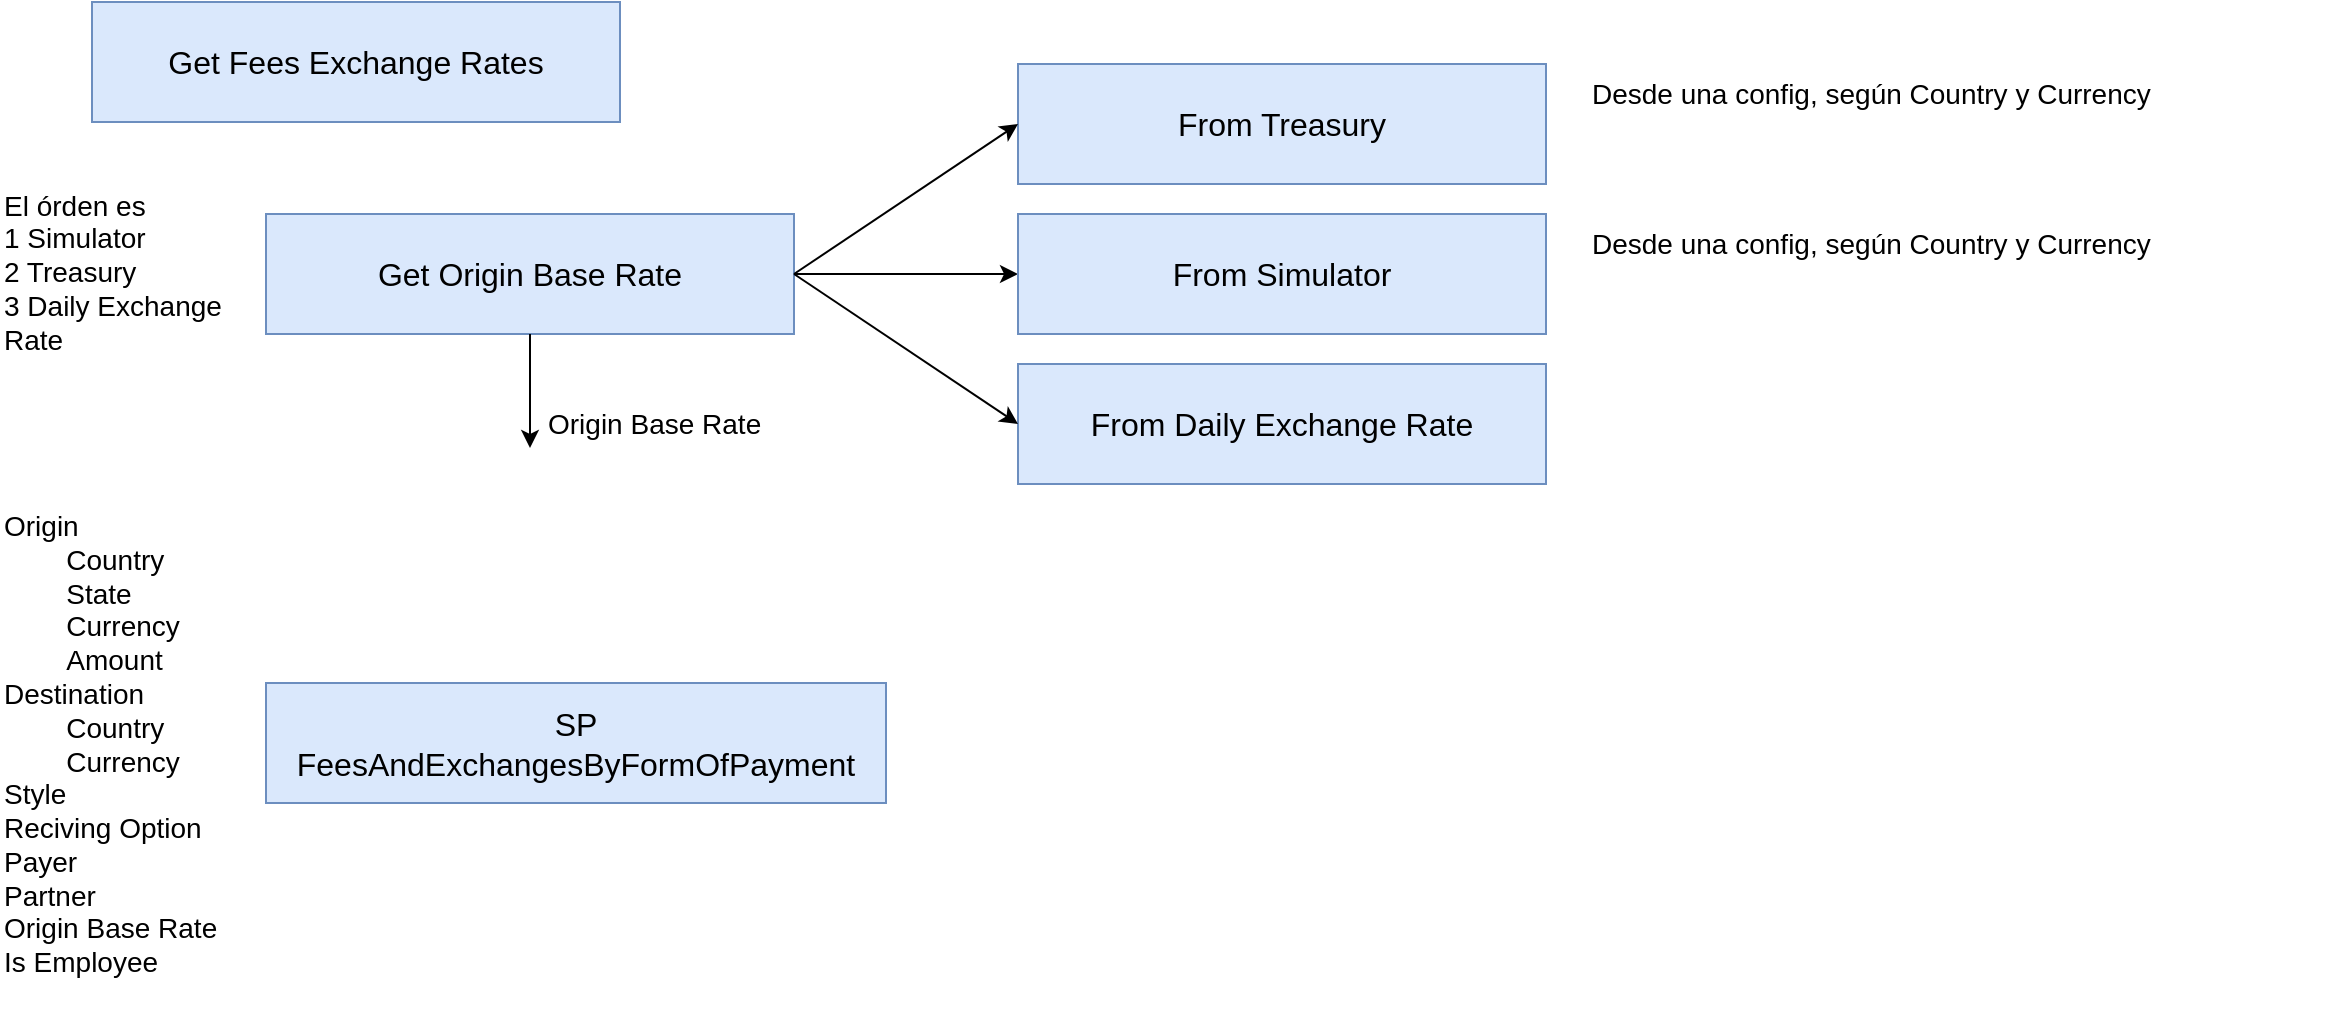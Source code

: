<mxfile version="21.6.6" type="github">
  <diagram name="Página-1" id="OCQVt_zFbdHCXUs0rtO8">
    <mxGraphModel dx="1834" dy="750" grid="0" gridSize="10" guides="1" tooltips="1" connect="1" arrows="1" fold="1" page="0" pageScale="1" pageWidth="827" pageHeight="1169" math="0" shadow="0">
      <root>
        <mxCell id="0" />
        <mxCell id="1" parent="0" />
        <mxCell id="3WI0bjOclUP90dEZoIG7-1" value="Get Fees Exchange Rates" style="rounded=0;whiteSpace=wrap;html=1;fontSize=16;fillColor=#dae8fc;strokeColor=#6c8ebf;" vertex="1" parent="1">
          <mxGeometry x="-133" y="86" width="264" height="60" as="geometry" />
        </mxCell>
        <mxCell id="3WI0bjOclUP90dEZoIG7-7" value="" style="edgeStyle=orthogonalEdgeStyle;rounded=0;orthogonalLoop=1;jettySize=auto;html=1;" edge="1" parent="1" source="3WI0bjOclUP90dEZoIG7-2" target="3WI0bjOclUP90dEZoIG7-4">
          <mxGeometry relative="1" as="geometry" />
        </mxCell>
        <mxCell id="3WI0bjOclUP90dEZoIG7-2" value="Get Origin Base Rate" style="rounded=0;whiteSpace=wrap;html=1;fontSize=16;fillColor=#dae8fc;strokeColor=#6c8ebf;" vertex="1" parent="1">
          <mxGeometry x="-46" y="192" width="264" height="60" as="geometry" />
        </mxCell>
        <mxCell id="3WI0bjOclUP90dEZoIG7-3" value="From Treasury" style="rounded=0;whiteSpace=wrap;html=1;fontSize=16;fillColor=#dae8fc;strokeColor=#6c8ebf;" vertex="1" parent="1">
          <mxGeometry x="330" y="117" width="264" height="60" as="geometry" />
        </mxCell>
        <mxCell id="3WI0bjOclUP90dEZoIG7-4" value="From Simulator" style="rounded=0;whiteSpace=wrap;html=1;fontSize=16;fillColor=#dae8fc;strokeColor=#6c8ebf;" vertex="1" parent="1">
          <mxGeometry x="330" y="192" width="264" height="60" as="geometry" />
        </mxCell>
        <mxCell id="3WI0bjOclUP90dEZoIG7-5" value="From Daily Exchange Rate" style="rounded=0;whiteSpace=wrap;html=1;fontSize=16;fillColor=#dae8fc;strokeColor=#6c8ebf;" vertex="1" parent="1">
          <mxGeometry x="330" y="267" width="264" height="60" as="geometry" />
        </mxCell>
        <mxCell id="3WI0bjOclUP90dEZoIG7-6" value="" style="endArrow=classic;html=1;rounded=0;entryX=0;entryY=0.5;entryDx=0;entryDy=0;exitX=1;exitY=0.5;exitDx=0;exitDy=0;" edge="1" parent="1" source="3WI0bjOclUP90dEZoIG7-2" target="3WI0bjOclUP90dEZoIG7-3">
          <mxGeometry width="50" height="50" relative="1" as="geometry">
            <mxPoint x="267" y="411" as="sourcePoint" />
            <mxPoint x="317" y="361" as="targetPoint" />
          </mxGeometry>
        </mxCell>
        <mxCell id="3WI0bjOclUP90dEZoIG7-8" value="" style="endArrow=classic;html=1;rounded=0;entryX=0;entryY=0.5;entryDx=0;entryDy=0;exitX=1;exitY=0.5;exitDx=0;exitDy=0;" edge="1" parent="1" source="3WI0bjOclUP90dEZoIG7-2" target="3WI0bjOclUP90dEZoIG7-5">
          <mxGeometry width="50" height="50" relative="1" as="geometry">
            <mxPoint x="267" y="411" as="sourcePoint" />
            <mxPoint x="317" y="361" as="targetPoint" />
          </mxGeometry>
        </mxCell>
        <mxCell id="3WI0bjOclUP90dEZoIG7-9" value="SP&lt;br&gt;FeesAndExchangesByFormOfPayment" style="rounded=0;whiteSpace=wrap;html=1;fontSize=16;fillColor=#dae8fc;strokeColor=#6c8ebf;" vertex="1" parent="1">
          <mxGeometry x="-46" y="426.5" width="310" height="60" as="geometry" />
        </mxCell>
        <mxCell id="3WI0bjOclUP90dEZoIG7-10" value="El órden es&amp;nbsp;&lt;br style=&quot;font-size: 14px;&quot;&gt;1 Simulator&lt;br style=&quot;font-size: 14px;&quot;&gt;2 Treasury&lt;br style=&quot;font-size: 14px;&quot;&gt;3 Daily Exchange Rate" style="text;html=1;strokeColor=none;fillColor=none;align=left;verticalAlign=middle;whiteSpace=wrap;rounded=0;fontSize=14;" vertex="1" parent="1">
          <mxGeometry x="-179" y="174" width="133" height="93" as="geometry" />
        </mxCell>
        <mxCell id="3WI0bjOclUP90dEZoIG7-11" value="Origin&lt;br&gt;&lt;span style=&quot;white-space: pre;&quot;&gt;&#x9;&lt;/span&gt;Country&lt;br&gt;&lt;span style=&quot;white-space: pre;&quot;&gt;&#x9;&lt;/span&gt;State&lt;br&gt;&lt;span style=&quot;white-space: pre;&quot;&gt;&#x9;&lt;/span&gt;Currency&lt;br&gt;&lt;span style=&quot;white-space: pre;&quot;&gt;&#x9;&lt;/span&gt;Amount&lt;br&gt;Destination&lt;br&gt;&lt;span style=&quot;white-space: pre;&quot;&gt;&#x9;&lt;/span&gt;Country&lt;br&gt;&lt;span style=&quot;white-space: pre;&quot;&gt;&#x9;&lt;/span&gt;Currency&lt;br&gt;Style&lt;br&gt;Reciving Option&lt;br&gt;Payer&lt;br&gt;Partner&lt;br&gt;Origin Base Rate&lt;br&gt;Is Employee" style="text;html=1;strokeColor=none;fillColor=none;align=left;verticalAlign=middle;whiteSpace=wrap;rounded=0;fontSize=14;" vertex="1" parent="1">
          <mxGeometry x="-179" y="323" width="125" height="267" as="geometry" />
        </mxCell>
        <mxCell id="3WI0bjOclUP90dEZoIG7-12" value="Desde una config, según Country y Currency" style="text;html=1;strokeColor=none;fillColor=none;align=left;verticalAlign=middle;whiteSpace=wrap;rounded=0;fontSize=14;" vertex="1" parent="1">
          <mxGeometry x="615" y="117" width="368" height="30" as="geometry" />
        </mxCell>
        <mxCell id="3WI0bjOclUP90dEZoIG7-13" value="Desde una config, según Country y Currency" style="text;html=1;strokeColor=none;fillColor=none;align=left;verticalAlign=middle;whiteSpace=wrap;rounded=0;fontSize=14;" vertex="1" parent="1">
          <mxGeometry x="615" y="192" width="317" height="30" as="geometry" />
        </mxCell>
        <mxCell id="3WI0bjOclUP90dEZoIG7-14" value="" style="endArrow=classic;html=1;rounded=0;exitX=0.5;exitY=1;exitDx=0;exitDy=0;" edge="1" parent="1" source="3WI0bjOclUP90dEZoIG7-2">
          <mxGeometry width="50" height="50" relative="1" as="geometry">
            <mxPoint x="407" y="411" as="sourcePoint" />
            <mxPoint x="86" y="309" as="targetPoint" />
          </mxGeometry>
        </mxCell>
        <mxCell id="3WI0bjOclUP90dEZoIG7-15" value="Origin Base Rate" style="text;html=1;strokeColor=none;fillColor=none;align=left;verticalAlign=middle;whiteSpace=wrap;rounded=0;fontSize=14;" vertex="1" parent="1">
          <mxGeometry x="93" y="282" width="124" height="30" as="geometry" />
        </mxCell>
      </root>
    </mxGraphModel>
  </diagram>
</mxfile>
